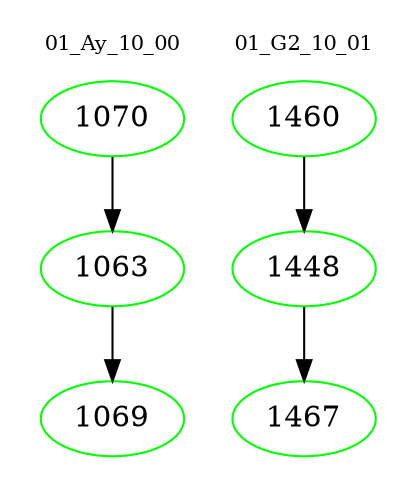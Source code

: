 digraph{
subgraph cluster_0 {
color = white
label = "01_Ay_10_00";
fontsize=10;
T0_1070 [label="1070", color="green"]
T0_1070 -> T0_1063 [color="black"]
T0_1063 [label="1063", color="green"]
T0_1063 -> T0_1069 [color="black"]
T0_1069 [label="1069", color="green"]
}
subgraph cluster_1 {
color = white
label = "01_G2_10_01";
fontsize=10;
T1_1460 [label="1460", color="green"]
T1_1460 -> T1_1448 [color="black"]
T1_1448 [label="1448", color="green"]
T1_1448 -> T1_1467 [color="black"]
T1_1467 [label="1467", color="green"]
}
}
